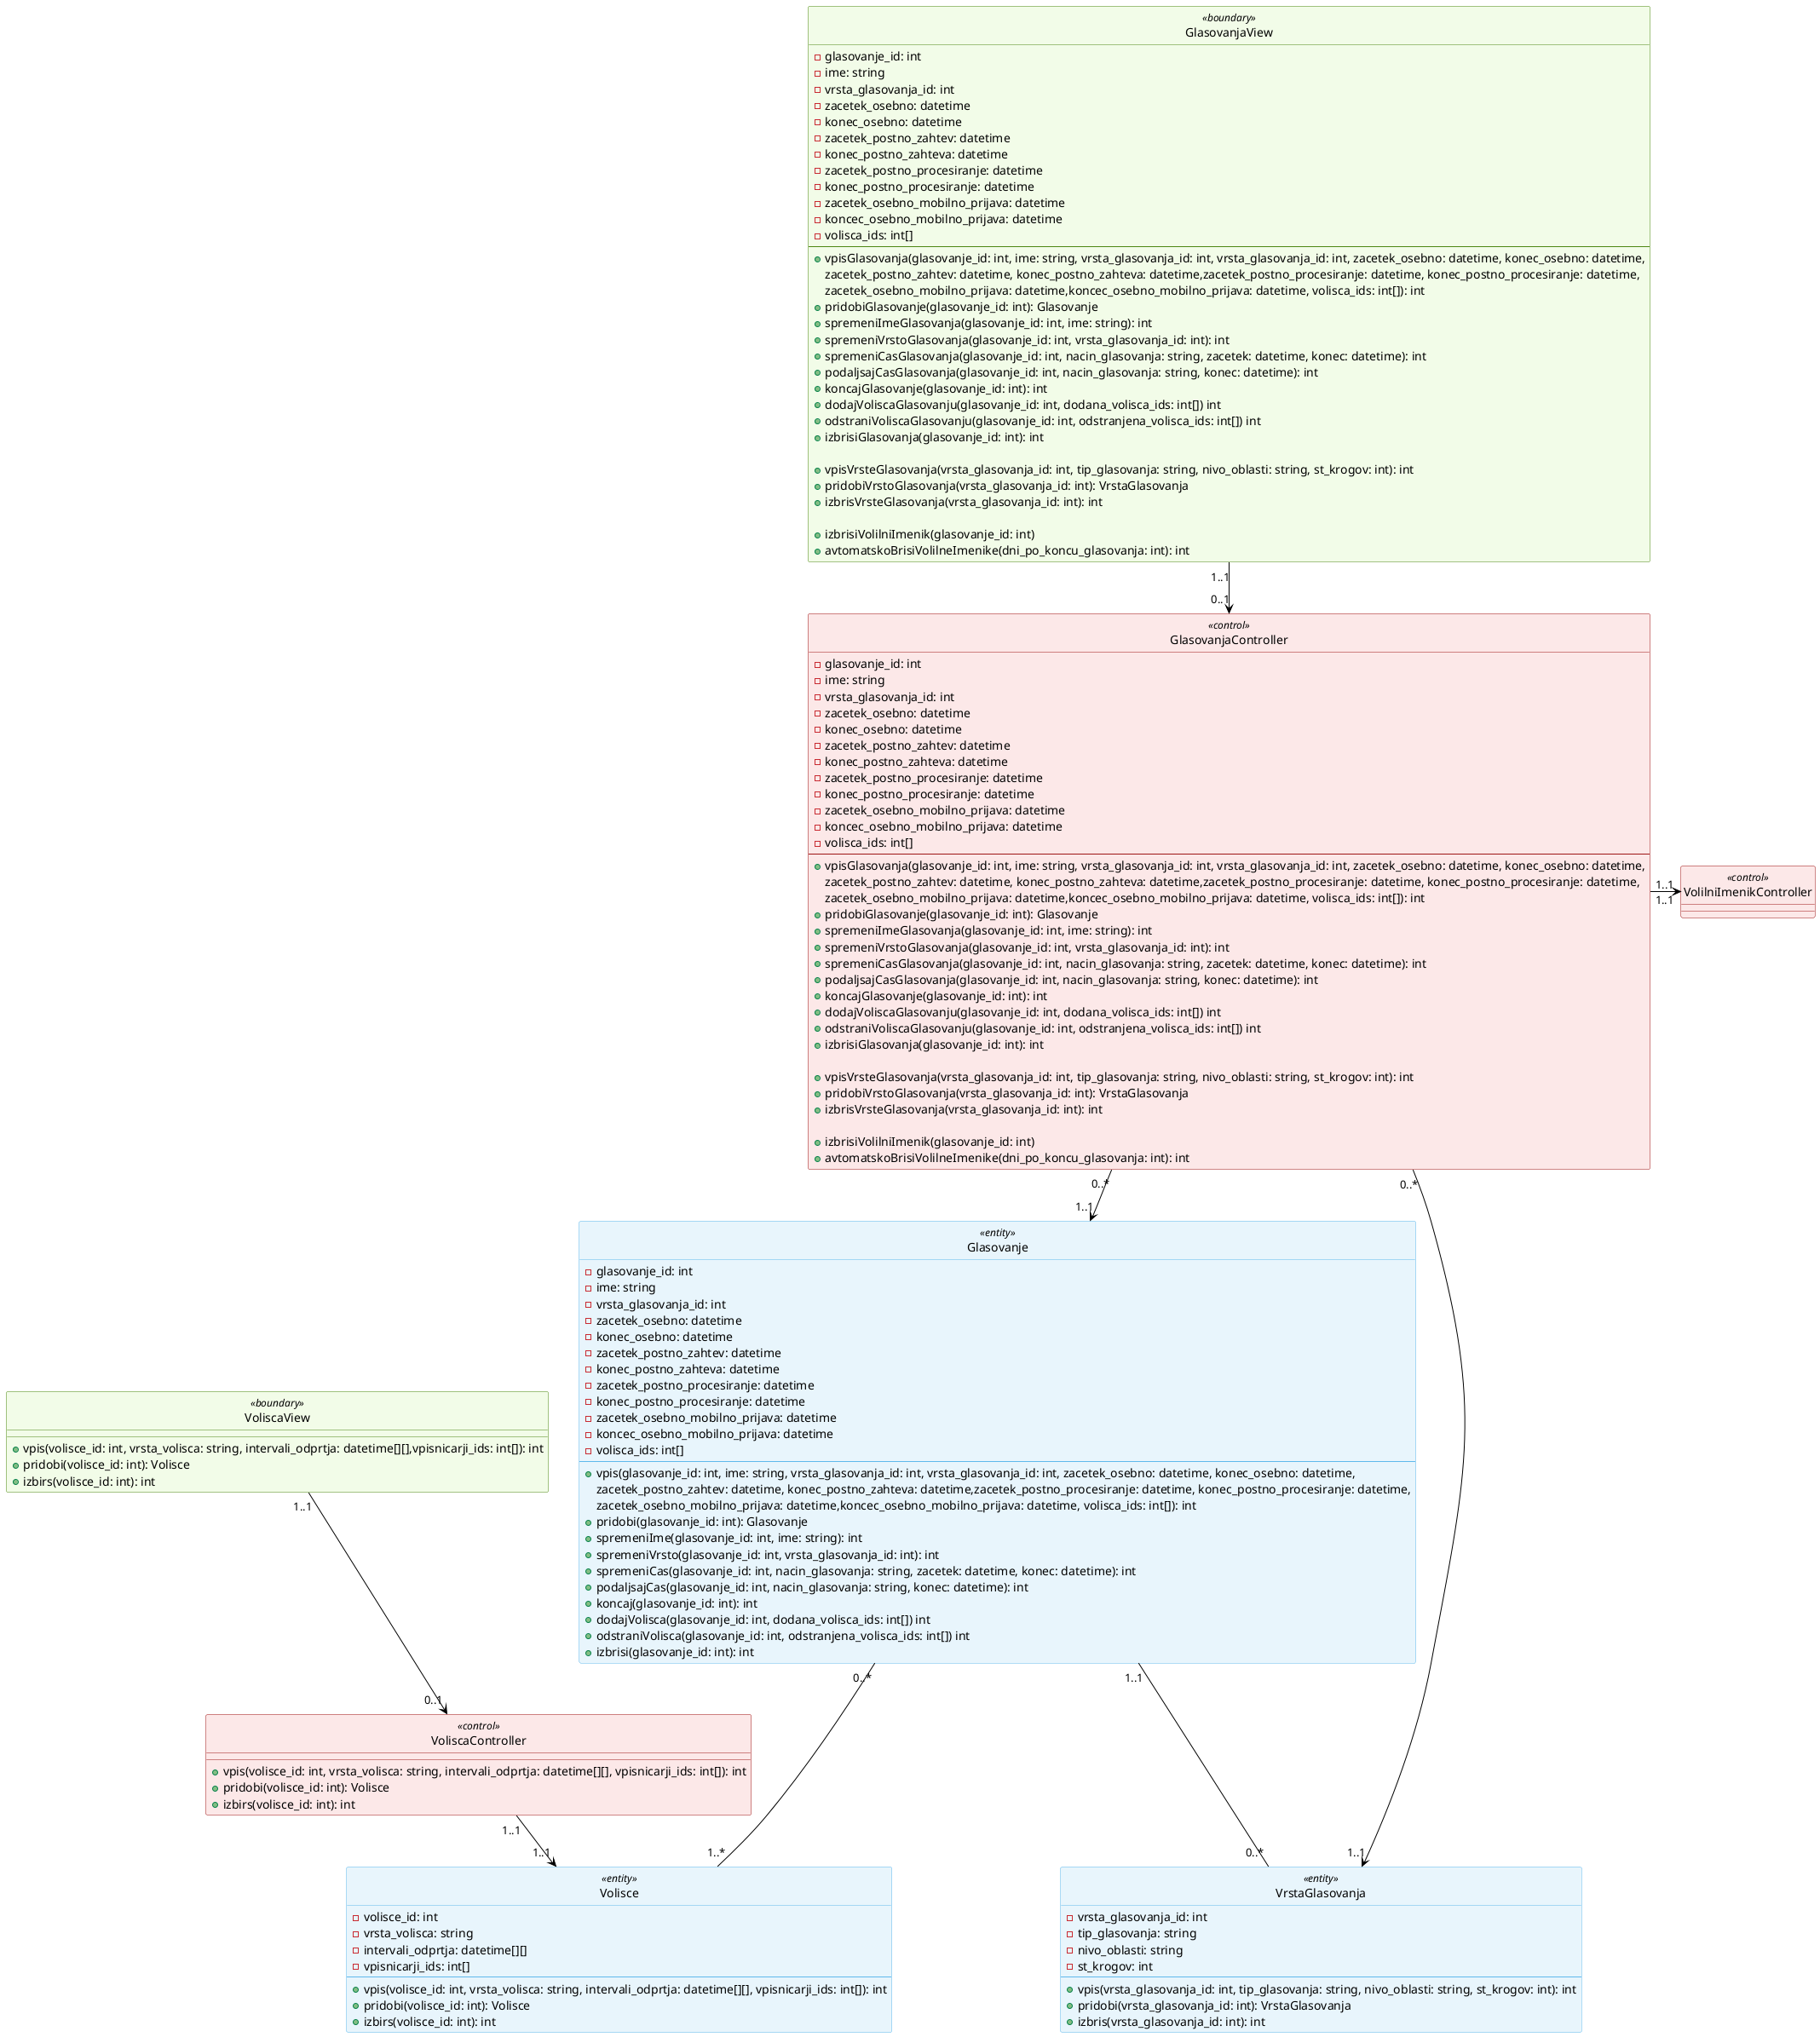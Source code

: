 @startuml Glasovanja in volišča
hide circle
skinparam class {
  arrowColor black
}
skinparam class<<boundary>> {
  backgroundColor #f2fce8
  borderColor #4d8712
}
skinparam class<<control>> {
  backgroundColor #fce8e8
  borderColor #9e1515
}
skinparam class<<entity>> {
  backgroundColor #e8f5fc
  borderColor #5FB8EC
}

class Glasovanje << entity >> {
  -glasovanje_id: int
  -ime: string
  -vrsta_glasovanja_id: int
  -zacetek_osebno: datetime
  -konec_osebno: datetime
  -zacetek_postno_zahtev: datetime
  -konec_postno_zahteva: datetime
  -zacetek_postno_procesiranje: datetime
  -konec_postno_procesiranje: datetime
  -zacetek_osebno_mobilno_prijava: datetime
  -koncec_osebno_mobilno_prijava: datetime
  -volisca_ids: int[]
  --
  +vpis(glasovanje_id: int, ime: string, vrsta_glasovanja_id: int, vrsta_glasovanja_id: int, zacetek_osebno: datetime, konec_osebno: datetime,
  zacetek_postno_zahtev: datetime, konec_postno_zahteva: datetime,zacetek_postno_procesiranje: datetime, konec_postno_procesiranje: datetime,
  zacetek_osebno_mobilno_prijava: datetime,koncec_osebno_mobilno_prijava: datetime, volisca_ids: int[]): int
  +pridobi(glasovanje_id: int): Glasovanje
  +spremeniIme(glasovanje_id: int, ime: string): int
  +spremeniVrsto(glasovanje_id: int, vrsta_glasovanja_id: int): int
  +spremeniCas(glasovanje_id: int, nacin_glasovanja: string, zacetek: datetime, konec: datetime): int
  +podaljsajCas(glasovanje_id: int, nacin_glasovanja: string, konec: datetime): int
  +koncaj(glasovanje_id: int): int
  +dodajVolisca(glasovanje_id: int, dodana_volisca_ids: int[]) int
  +odstraniVolisca(glasovanje_id: int, odstranjena_volisca_ids: int[]) int
  +izbrisi(glasovanje_id: int): int
}

class VrstaGlasovanja << entity >> {
  -vrsta_glasovanja_id: int
  'Tipa glasovanja: volitve, referendumi
  -tip_glasovanja: string
  -nivo_oblasti: string
  -st_krogov: int
  --
  +vpis(vrsta_glasovanja_id: int, tip_glasovanja: string, nivo_oblasti: string, st_krogov: int): int
  +pridobi(vrsta_glasovanja_id: int): VrstaGlasovanja
  +izbris(vrsta_glasovanja_id: int): int
}

class GlasovanjaController << control >> {
  -glasovanje_id: int
  -ime: string
  -vrsta_glasovanja_id: int
  -zacetek_osebno: datetime
  -konec_osebno: datetime
  -zacetek_postno_zahtev: datetime
  -konec_postno_zahteva: datetime
  -zacetek_postno_procesiranje: datetime
  -konec_postno_procesiranje: datetime
  -zacetek_osebno_mobilno_prijava: datetime
  -koncec_osebno_mobilno_prijava: datetime
  -volisca_ids: int[]
  --
  +vpisGlasovanja(glasovanje_id: int, ime: string, vrsta_glasovanja_id: int, vrsta_glasovanja_id: int, zacetek_osebno: datetime, konec_osebno: datetime,
  zacetek_postno_zahtev: datetime, konec_postno_zahteva: datetime,zacetek_postno_procesiranje: datetime, konec_postno_procesiranje: datetime,
  zacetek_osebno_mobilno_prijava: datetime,koncec_osebno_mobilno_prijava: datetime, volisca_ids: int[]): int
  +pridobiGlasovanje(glasovanje_id: int): Glasovanje
  +spremeniImeGlasovanja(glasovanje_id: int, ime: string): int
  +spremeniVrstoGlasovanja(glasovanje_id: int, vrsta_glasovanja_id: int): int
  +spremeniCasGlasovanja(glasovanje_id: int, nacin_glasovanja: string, zacetek: datetime, konec: datetime): int
  +podaljsajCasGlasovanja(glasovanje_id: int, nacin_glasovanja: string, konec: datetime): int
  +koncajGlasovanje(glasovanje_id: int): int
  +dodajVoliscaGlasovanju(glasovanje_id: int, dodana_volisca_ids: int[]) int
  +odstraniVoliscaGlasovanju(glasovanje_id: int, odstranjena_volisca_ids: int[]) int
  +izbrisiGlasovanja(glasovanje_id: int): int

  +vpisVrsteGlasovanja(vrsta_glasovanja_id: int, tip_glasovanja: string, nivo_oblasti: string, st_krogov: int): int
  +pridobiVrstoGlasovanja(vrsta_glasovanja_id: int): VrstaGlasovanja
  +izbrisVrsteGlasovanja(vrsta_glasovanja_id: int): int

  +izbrisiVolilniImenik(glasovanje_id: int)
  +avtomatskoBrisiVolilneImenike(dni_po_koncu_glasovanja: int): int
}

class VolilniImenikController << control >> {
}

class GlasovanjaView << boundary >> {
  -glasovanje_id: int
  -ime: string
  -vrsta_glasovanja_id: int
  -zacetek_osebno: datetime
  -konec_osebno: datetime
  -zacetek_postno_zahtev: datetime
  -konec_postno_zahteva: datetime
  -zacetek_postno_procesiranje: datetime
  -konec_postno_procesiranje: datetime
  -zacetek_osebno_mobilno_prijava: datetime
  -koncec_osebno_mobilno_prijava: datetime
  -volisca_ids: int[]
  --
  +vpisGlasovanja(glasovanje_id: int, ime: string, vrsta_glasovanja_id: int, vrsta_glasovanja_id: int, zacetek_osebno: datetime, konec_osebno: datetime,
  zacetek_postno_zahtev: datetime, konec_postno_zahteva: datetime,zacetek_postno_procesiranje: datetime, konec_postno_procesiranje: datetime,
  zacetek_osebno_mobilno_prijava: datetime,koncec_osebno_mobilno_prijava: datetime, volisca_ids: int[]): int
  +pridobiGlasovanje(glasovanje_id: int): Glasovanje
  +spremeniImeGlasovanja(glasovanje_id: int, ime: string): int
  +spremeniVrstoGlasovanja(glasovanje_id: int, vrsta_glasovanja_id: int): int
  +spremeniCasGlasovanja(glasovanje_id: int, nacin_glasovanja: string, zacetek: datetime, konec: datetime): int
  +podaljsajCasGlasovanja(glasovanje_id: int, nacin_glasovanja: string, konec: datetime): int
  +koncajGlasovanje(glasovanje_id: int): int
  +dodajVoliscaGlasovanju(glasovanje_id: int, dodana_volisca_ids: int[]) int
  +odstraniVoliscaGlasovanju(glasovanje_id: int, odstranjena_volisca_ids: int[]) int
  +izbrisiGlasovanja(glasovanje_id: int): int

  +vpisVrsteGlasovanja(vrsta_glasovanja_id: int, tip_glasovanja: string, nivo_oblasti: string, st_krogov: int): int
  +pridobiVrstoGlasovanja(vrsta_glasovanja_id: int): VrstaGlasovanja
  +izbrisVrsteGlasovanja(vrsta_glasovanja_id: int): int

  +izbrisiVolilniImenik(glasovanje_id: int)
  +avtomatskoBrisiVolilneImenike(dni_po_koncu_glasovanja: int): int
}

class Volisce << entity >> {
  -volisce_id: int
  'Vrsti glasovanja: fiskno, mobilno
  -vrsta_volisca: string
  -intervali_odprtja: datetime[][]
  -vpisnicarji_ids: int[]
  'Nima naslova ali drugih podatkov, ker se te vodijo v zunanjih evidencah
  --
  +vpis(volisce_id: int, vrsta_volisca: string, intervali_odprtja: datetime[][], vpisnicarji_ids: int[]): int
  +pridobi(volisce_id: int): Volisce
  +izbirs(volisce_id: int): int
}

class VoliscaController << control >> {
  +vpis(volisce_id: int, vrsta_volisca: string, intervali_odprtja: datetime[][], vpisnicarji_ids: int[]): int
  +pridobi(volisce_id: int): Volisce
  +izbirs(volisce_id: int): int
}

class VoliscaView << boundary >> {
  +vpis(volisce_id: int, vrsta_volisca: string, intervali_odprtja: datetime[][],vpisnicarji_ids: int[]): int
  +pridobi(volisce_id: int): Volisce
  +izbirs(volisce_id: int): int
}

GlasovanjaView "1..1" --> "0..1" GlasovanjaController
GlasovanjaController "1..1" -right-> "1..1" VolilniImenikController
GlasovanjaController "0..*" --> "1..1" Glasovanje
GlasovanjaController "0..*" --> "1..1" VrstaGlasovanja
Glasovanje "1..1"--- "0..*" VrstaGlasovanja

VoliscaView "1..1" --> "0..1" VoliscaController
VoliscaController "1..1" --> "1..1" Volisce

Glasovanje "0..*" --- "1..*" Volisce

@enduml